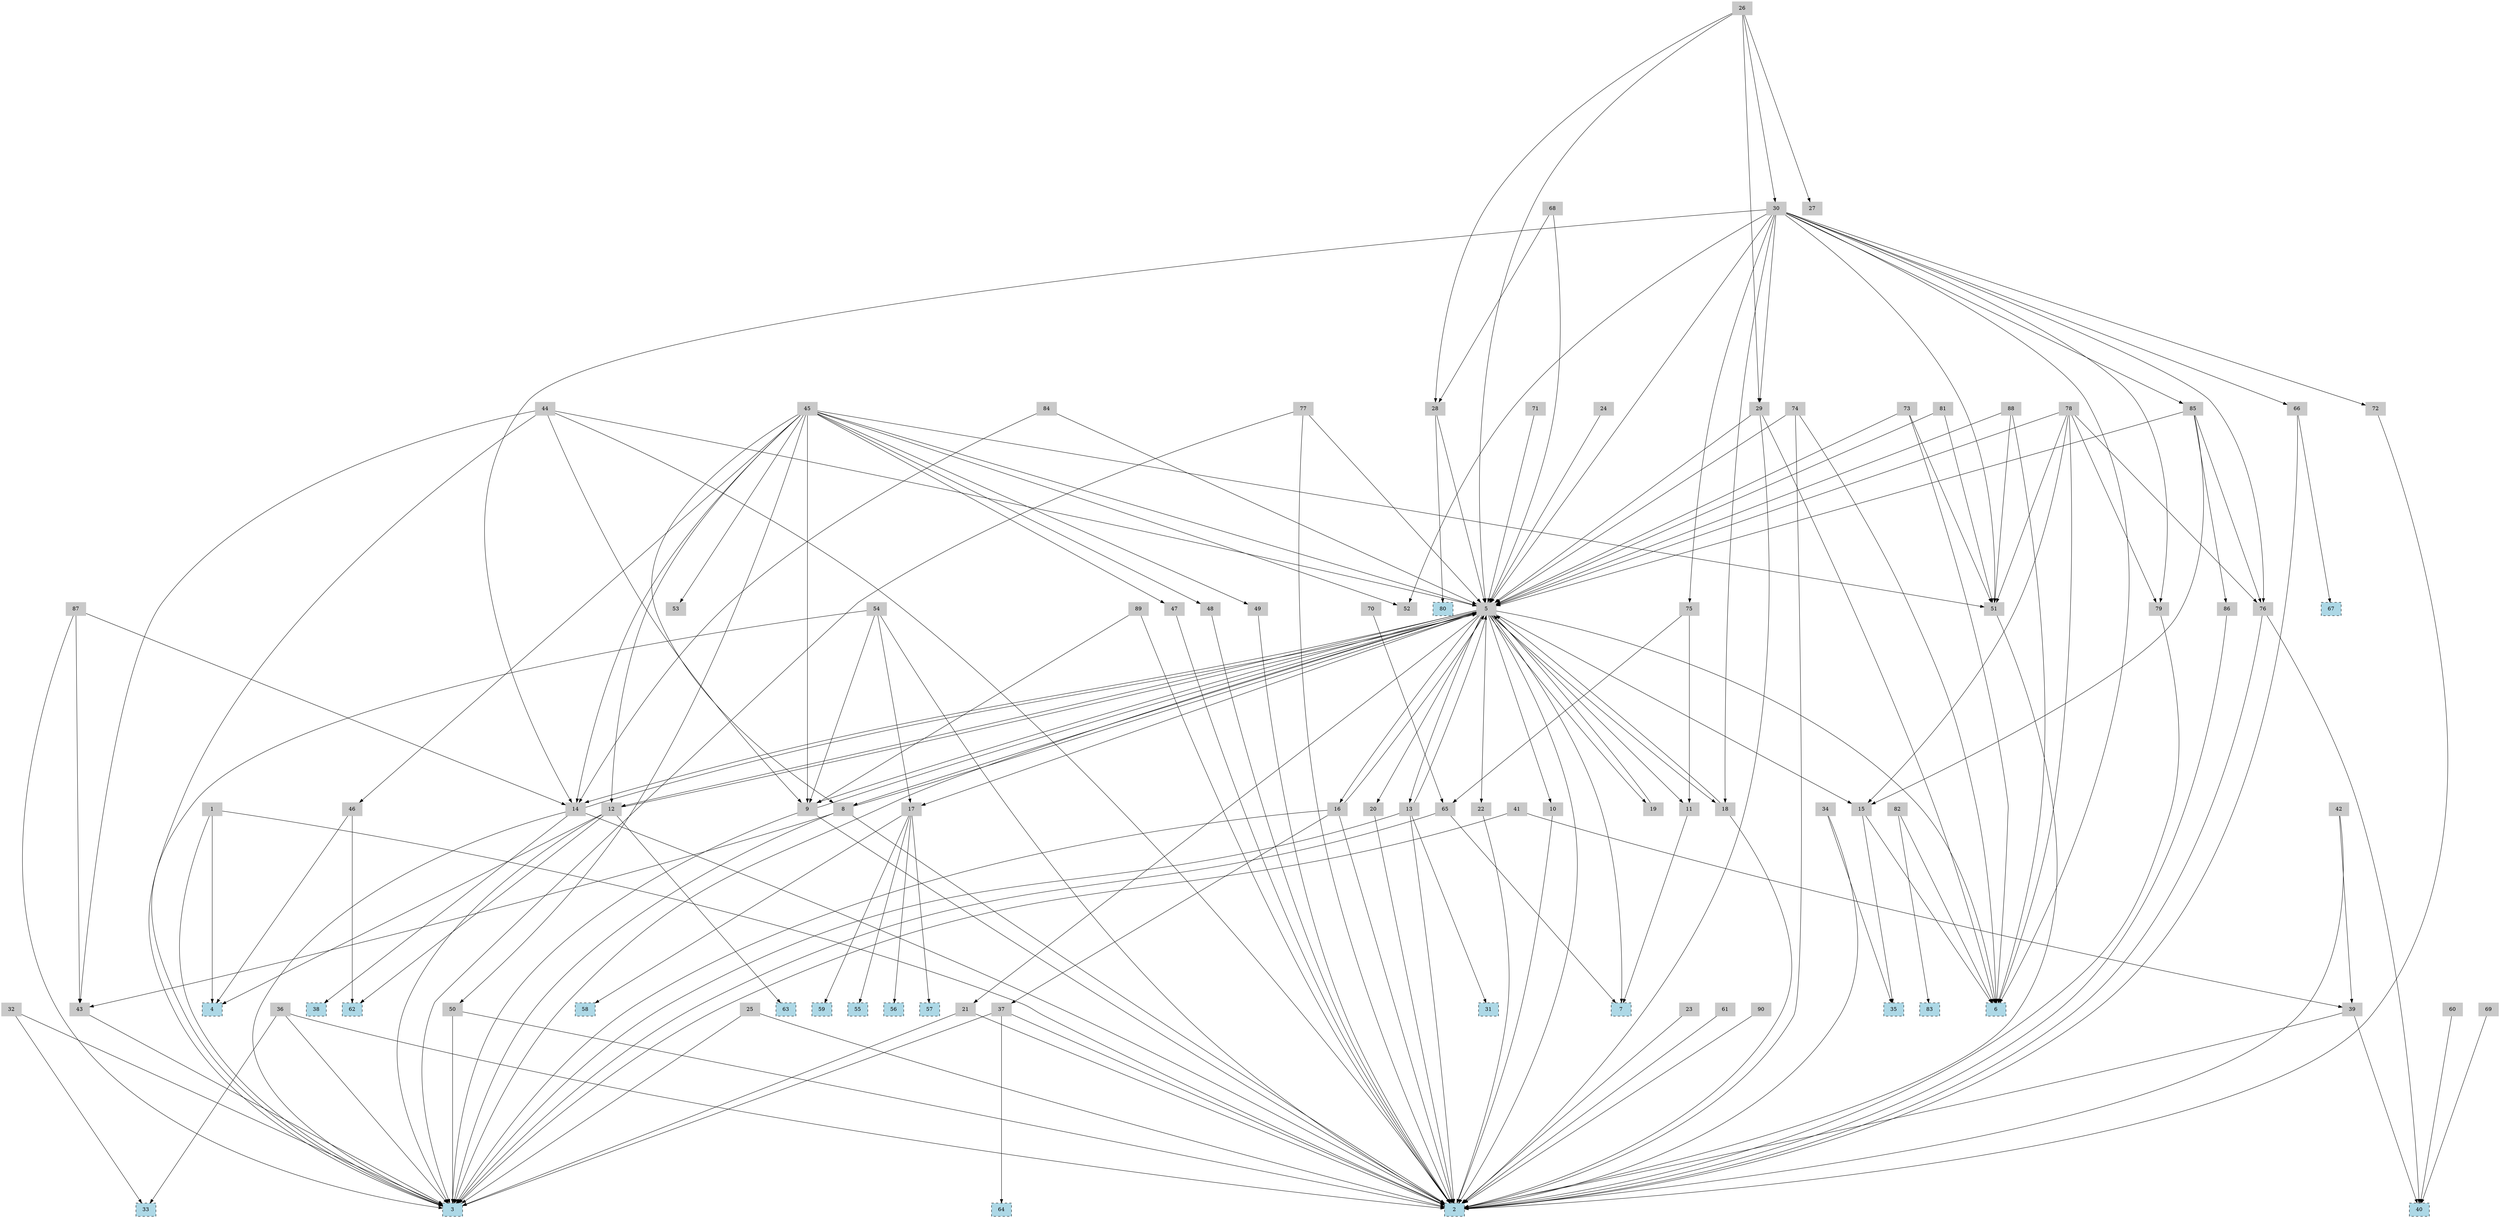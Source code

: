 
digraph deps {
  node [shape="record" style="filled,dashed" color="black" fillcolor="lightblue"];
  //edge [arrowhead=none];
  splines=true;
  nodesep=0.6;
  ranksep=7;
 "1" [style="filled" color="grey79" fillcolor="grey79"];
  "1" -> "2";
 "1" [style="filled" color="grey79" fillcolor="grey79"];
  "1" -> "3";
 "1" [style="filled" color="grey79" fillcolor="grey79"];
  "1" -> "4";
 "5" [style="filled" color="grey79" fillcolor="grey79"];
  "5" -> "2";
 "5" [style="filled" color="grey79" fillcolor="grey79"];
  "5" -> "3";
 "5" [style="filled" color="grey79" fillcolor="grey79"];
  "5" -> "6";
 "5" [style="filled" color="grey79" fillcolor="grey79"];
  "5" -> "7";
 "5" [style="filled" color="grey79" fillcolor="grey79"];
 "8" [style="filled" color="grey79" fillcolor="grey79"];
  "5" -> "8";
 "5" [style="filled" color="grey79" fillcolor="grey79"];
 "9" [style="filled" color="grey79" fillcolor="grey79"];
  "5" -> "9";
 "5" [style="filled" color="grey79" fillcolor="grey79"];
 "10" [style="filled" color="grey79" fillcolor="grey79"];
  "5" -> "10";
 "5" [style="filled" color="grey79" fillcolor="grey79"];
 "11" [style="filled" color="grey79" fillcolor="grey79"];
  "5" -> "11";
 "5" [style="filled" color="grey79" fillcolor="grey79"];
 "12" [style="filled" color="grey79" fillcolor="grey79"];
  "5" -> "12";
 "5" [style="filled" color="grey79" fillcolor="grey79"];
 "13" [style="filled" color="grey79" fillcolor="grey79"];
  "5" -> "13";
 "5" [style="filled" color="grey79" fillcolor="grey79"];
 "14" [style="filled" color="grey79" fillcolor="grey79"];
  "5" -> "14";
 "5" [style="filled" color="grey79" fillcolor="grey79"];
 "15" [style="filled" color="grey79" fillcolor="grey79"];
  "5" -> "15";
 "5" [style="filled" color="grey79" fillcolor="grey79"];
 "16" [style="filled" color="grey79" fillcolor="grey79"];
  "5" -> "16";
 "5" [style="filled" color="grey79" fillcolor="grey79"];
 "17" [style="filled" color="grey79" fillcolor="grey79"];
  "5" -> "17";
 "5" [style="filled" color="grey79" fillcolor="grey79"];
 "18" [style="filled" color="grey79" fillcolor="grey79"];
  "5" -> "18";
 "5" [style="filled" color="grey79" fillcolor="grey79"];
 "19" [style="filled" color="grey79" fillcolor="grey79"];
  "5" -> "19";
 "5" [style="filled" color="grey79" fillcolor="grey79"];
 "20" [style="filled" color="grey79" fillcolor="grey79"];
  "5" -> "20";
 "5" [style="filled" color="grey79" fillcolor="grey79"];
 "21" [style="filled" color="grey79" fillcolor="grey79"];
  "5" -> "21";
 "5" [style="filled" color="grey79" fillcolor="grey79"];
 "22" [style="filled" color="grey79" fillcolor="grey79"];
  "5" -> "22";
 "9" [style="filled" color="grey79" fillcolor="grey79"];
  "9" -> "3";
 "9" [style="filled" color="grey79" fillcolor="grey79"];
 "5" [style="filled" color="grey79" fillcolor="grey79"];
  "9" -> "5";
 "9" [style="filled" color="grey79" fillcolor="grey79"];
  "9" -> "2";
 "23" [style="filled" color="grey79" fillcolor="grey79"];
  "23" -> "2";
 "24" [style="filled" color="grey79" fillcolor="grey79"];
 "5" [style="filled" color="grey79" fillcolor="grey79"];
  "24" -> "5";
 "25" [style="filled" color="grey79" fillcolor="grey79"];
  "25" -> "2";
 "25" [style="filled" color="grey79" fillcolor="grey79"];
  "25" -> "3";
 "26" [style="filled" color="grey79" fillcolor="grey79"];
 "27" [style="filled" color="grey79" fillcolor="grey79"];
  "26" -> "27";
 "26" [style="filled" color="grey79" fillcolor="grey79"];
 "28" [style="filled" color="grey79" fillcolor="grey79"];
  "26" -> "28";
 "26" [style="filled" color="grey79" fillcolor="grey79"];
 "29" [style="filled" color="grey79" fillcolor="grey79"];
  "26" -> "29";
 "26" [style="filled" color="grey79" fillcolor="grey79"];
 "5" [style="filled" color="grey79" fillcolor="grey79"];
  "26" -> "5";
 "26" [style="filled" color="grey79" fillcolor="grey79"];
 "30" [style="filled" color="grey79" fillcolor="grey79"];
  "26" -> "30";
 "13" [style="filled" color="grey79" fillcolor="grey79"];
  "13" -> "2";
 "13" [style="filled" color="grey79" fillcolor="grey79"];
  "13" -> "3";
 "13" [style="filled" color="grey79" fillcolor="grey79"];
 "5" [style="filled" color="grey79" fillcolor="grey79"];
  "13" -> "5";
 "13" [style="filled" color="grey79" fillcolor="grey79"];
  "13" -> "31";
 "32" [style="filled" color="grey79" fillcolor="grey79"];
  "32" -> "3";
 "32" [style="filled" color="grey79" fillcolor="grey79"];
  "32" -> "33";
 "34" [style="filled" color="grey79" fillcolor="grey79"];
  "34" -> "2";
 "34" [style="filled" color="grey79" fillcolor="grey79"];
  "34" -> "35";
 "36" [style="filled" color="grey79" fillcolor="grey79"];
  "36" -> "2";
 "36" [style="filled" color="grey79" fillcolor="grey79"];
  "36" -> "33";
 "36" [style="filled" color="grey79" fillcolor="grey79"];
  "36" -> "3";
 "16" [style="filled" color="grey79" fillcolor="grey79"];
  "16" -> "3";
 "16" [style="filled" color="grey79" fillcolor="grey79"];
  "16" -> "2";
 "16" [style="filled" color="grey79" fillcolor="grey79"];
 "5" [style="filled" color="grey79" fillcolor="grey79"];
  "16" -> "5";
 "16" [style="filled" color="grey79" fillcolor="grey79"];
 "37" [style="filled" color="grey79" fillcolor="grey79"];
  "16" -> "37";
 "14" [style="filled" color="grey79" fillcolor="grey79"];
  "14" -> "38";
 "14" [style="filled" color="grey79" fillcolor="grey79"];
  "14" -> "3";
 "14" [style="filled" color="grey79" fillcolor="grey79"];
  "14" -> "2";
 "14" [style="filled" color="grey79" fillcolor="grey79"];
 "5" [style="filled" color="grey79" fillcolor="grey79"];
  "14" -> "5";
 "39" [style="filled" color="grey79" fillcolor="grey79"];
  "39" -> "40";
 "39" [style="filled" color="grey79" fillcolor="grey79"];
  "39" -> "2";
 "41" [style="filled" color="grey79" fillcolor="grey79"];
 "39" [style="filled" color="grey79" fillcolor="grey79"];
  "41" -> "39";
 "41" [style="filled" color="grey79" fillcolor="grey79"];
  "41" -> "3";
 "42" [style="filled" color="grey79" fillcolor="grey79"];
  "42" -> "2";
 "42" [style="filled" color="grey79" fillcolor="grey79"];
 "39" [style="filled" color="grey79" fillcolor="grey79"];
  "42" -> "39";
 "43" [style="filled" color="grey79" fillcolor="grey79"];
  "43" -> "3";
 "44" [style="filled" color="grey79" fillcolor="grey79"];
  "44" -> "3";
 "44" [style="filled" color="grey79" fillcolor="grey79"];
 "9" [style="filled" color="grey79" fillcolor="grey79"];
  "44" -> "9";
 "44" [style="filled" color="grey79" fillcolor="grey79"];
 "5" [style="filled" color="grey79" fillcolor="grey79"];
  "44" -> "5";
 "44" [style="filled" color="grey79" fillcolor="grey79"];
 "43" [style="filled" color="grey79" fillcolor="grey79"];
  "44" -> "43";
 "44" [style="filled" color="grey79" fillcolor="grey79"];
  "44" -> "2";
 "15" [style="filled" color="grey79" fillcolor="grey79"];
  "15" -> "6";
 "15" [style="filled" color="grey79" fillcolor="grey79"];
  "15" -> "35";
 "45" [style="filled" color="grey79" fillcolor="grey79"];
 "5" [style="filled" color="grey79" fillcolor="grey79"];
  "45" -> "5";
 "45" [style="filled" color="grey79" fillcolor="grey79"];
 "9" [style="filled" color="grey79" fillcolor="grey79"];
  "45" -> "9";
 "45" [style="filled" color="grey79" fillcolor="grey79"];
 "8" [style="filled" color="grey79" fillcolor="grey79"];
  "45" -> "8";
 "45" [style="filled" color="grey79" fillcolor="grey79"];
 "14" [style="filled" color="grey79" fillcolor="grey79"];
  "45" -> "14";
 "45" [style="filled" color="grey79" fillcolor="grey79"];
 "46" [style="filled" color="grey79" fillcolor="grey79"];
  "45" -> "46";
 "45" [style="filled" color="grey79" fillcolor="grey79"];
 "47" [style="filled" color="grey79" fillcolor="grey79"];
  "45" -> "47";
 "45" [style="filled" color="grey79" fillcolor="grey79"];
 "48" [style="filled" color="grey79" fillcolor="grey79"];
  "45" -> "48";
 "45" [style="filled" color="grey79" fillcolor="grey79"];
 "49" [style="filled" color="grey79" fillcolor="grey79"];
  "45" -> "49";
 "45" [style="filled" color="grey79" fillcolor="grey79"];
 "50" [style="filled" color="grey79" fillcolor="grey79"];
  "45" -> "50";
 "45" [style="filled" color="grey79" fillcolor="grey79"];
 "12" [style="filled" color="grey79" fillcolor="grey79"];
  "45" -> "12";
 "45" [style="filled" color="grey79" fillcolor="grey79"];
 "51" [style="filled" color="grey79" fillcolor="grey79"];
  "45" -> "51";
 "45" [style="filled" color="grey79" fillcolor="grey79"];
 "52" [style="filled" color="grey79" fillcolor="grey79"];
  "45" -> "52";
 "45" [style="filled" color="grey79" fillcolor="grey79"];
 "53" [style="filled" color="grey79" fillcolor="grey79"];
  "45" -> "53";
 "54" [style="filled" color="grey79" fillcolor="grey79"];
  "54" -> "3";
 "54" [style="filled" color="grey79" fillcolor="grey79"];
  "54" -> "2";
 "54" [style="filled" color="grey79" fillcolor="grey79"];
 "17" [style="filled" color="grey79" fillcolor="grey79"];
  "54" -> "17";
 "54" [style="filled" color="grey79" fillcolor="grey79"];
 "9" [style="filled" color="grey79" fillcolor="grey79"];
  "54" -> "9";
 "17" [style="filled" color="grey79" fillcolor="grey79"];
  "17" -> "55";
 "17" [style="filled" color="grey79" fillcolor="grey79"];
  "17" -> "56";
 "17" [style="filled" color="grey79" fillcolor="grey79"];
  "17" -> "57";
 "17" [style="filled" color="grey79" fillcolor="grey79"];
  "17" -> "58";
 "17" [style="filled" color="grey79" fillcolor="grey79"];
  "17" -> "59";
 "60" [style="filled" color="grey79" fillcolor="grey79"];
  "60" -> "40";
 "61" [style="filled" color="grey79" fillcolor="grey79"];
  "61" -> "2";
 "12" [style="filled" color="grey79" fillcolor="grey79"];
  "12" -> "3";
 "12" [style="filled" color="grey79" fillcolor="grey79"];
  "12" -> "4";
 "12" [style="filled" color="grey79" fillcolor="grey79"];
 "5" [style="filled" color="grey79" fillcolor="grey79"];
  "12" -> "5";
 "12" [style="filled" color="grey79" fillcolor="grey79"];
  "12" -> "62";
 "12" [style="filled" color="grey79" fillcolor="grey79"];
  "12" -> "63";
 "18" [style="filled" color="grey79" fillcolor="grey79"];
 "5" [style="filled" color="grey79" fillcolor="grey79"];
  "18" -> "5";
 "18" [style="filled" color="grey79" fillcolor="grey79"];
  "18" -> "2";
 "37" [style="filled" color="grey79" fillcolor="grey79"];
  "37" -> "2";
 "37" [style="filled" color="grey79" fillcolor="grey79"];
  "37" -> "3";
 "37" [style="filled" color="grey79" fillcolor="grey79"];
  "37" -> "64";
 "65" [style="filled" color="grey79" fillcolor="grey79"];
  "65" -> "7";
 "65" [style="filled" color="grey79" fillcolor="grey79"];
  "65" -> "3";
 "66" [style="filled" color="grey79" fillcolor="grey79"];
  "66" -> "67";
 "66" [style="filled" color="grey79" fillcolor="grey79"];
  "66" -> "2";
 "29" [style="filled" color="grey79" fillcolor="grey79"];
  "29" -> "2";
 "29" [style="filled" color="grey79" fillcolor="grey79"];
  "29" -> "6";
 "29" [style="filled" color="grey79" fillcolor="grey79"];
 "5" [style="filled" color="grey79" fillcolor="grey79"];
  "29" -> "5";
 "68" [style="filled" color="grey79" fillcolor="grey79"];
 "5" [style="filled" color="grey79" fillcolor="grey79"];
  "68" -> "5";
 "68" [style="filled" color="grey79" fillcolor="grey79"];
 "28" [style="filled" color="grey79" fillcolor="grey79"];
  "68" -> "28";
 "22" [style="filled" color="grey79" fillcolor="grey79"];
  "22" -> "2";
 "69" [style="filled" color="grey79" fillcolor="grey79"];
  "69" -> "40";
 "8" [style="filled" color="grey79" fillcolor="grey79"];
 "5" [style="filled" color="grey79" fillcolor="grey79"];
  "8" -> "5";
 "8" [style="filled" color="grey79" fillcolor="grey79"];
 "43" [style="filled" color="grey79" fillcolor="grey79"];
  "8" -> "43";
 "8" [style="filled" color="grey79" fillcolor="grey79"];
  "8" -> "2";
 "8" [style="filled" color="grey79" fillcolor="grey79"];
  "8" -> "3";
 "19" [style="filled" color="grey79" fillcolor="grey79"];
 "5" [style="filled" color="grey79" fillcolor="grey79"];
  "19" -> "5";
 "11" [style="filled" color="grey79" fillcolor="grey79"];
  "11" -> "7";
 "70" [style="filled" color="grey79" fillcolor="grey79"];
 "65" [style="filled" color="grey79" fillcolor="grey79"];
  "70" -> "65";
 "71" [style="filled" color="grey79" fillcolor="grey79"];
 "5" [style="filled" color="grey79" fillcolor="grey79"];
  "71" -> "5";
 "20" [style="filled" color="grey79" fillcolor="grey79"];
  "20" -> "2";
 "10" [style="filled" color="grey79" fillcolor="grey79"];
  "10" -> "2";
 "72" [style="filled" color="grey79" fillcolor="grey79"];
  "72" -> "2";
 "73" [style="filled" color="grey79" fillcolor="grey79"];
 "5" [style="filled" color="grey79" fillcolor="grey79"];
  "73" -> "5";
 "73" [style="filled" color="grey79" fillcolor="grey79"];
  "73" -> "6";
 "73" [style="filled" color="grey79" fillcolor="grey79"];
 "51" [style="filled" color="grey79" fillcolor="grey79"];
  "73" -> "51";
 "74" [style="filled" color="grey79" fillcolor="grey79"];
  "74" -> "6";
 "74" [style="filled" color="grey79" fillcolor="grey79"];
 "5" [style="filled" color="grey79" fillcolor="grey79"];
  "74" -> "5";
 "74" [style="filled" color="grey79" fillcolor="grey79"];
  "74" -> "2";
 "47" [style="filled" color="grey79" fillcolor="grey79"];
  "47" -> "2";
 "75" [style="filled" color="grey79" fillcolor="grey79"];
 "11" [style="filled" color="grey79" fillcolor="grey79"];
  "75" -> "11";
 "75" [style="filled" color="grey79" fillcolor="grey79"];
 "65" [style="filled" color="grey79" fillcolor="grey79"];
  "75" -> "65";
 "76" [style="filled" color="grey79" fillcolor="grey79"];
  "76" -> "40";
 "76" [style="filled" color="grey79" fillcolor="grey79"];
  "76" -> "2";
 "48" [style="filled" color="grey79" fillcolor="grey79"];
  "48" -> "2";
 "77" [style="filled" color="grey79" fillcolor="grey79"];
  "77" -> "2";
 "77" [style="filled" color="grey79" fillcolor="grey79"];
  "77" -> "3";
 "77" [style="filled" color="grey79" fillcolor="grey79"];
 "5" [style="filled" color="grey79" fillcolor="grey79"];
  "77" -> "5";
 "46" [style="filled" color="grey79" fillcolor="grey79"];
  "46" -> "4";
 "46" [style="filled" color="grey79" fillcolor="grey79"];
  "46" -> "62";
 "78" [style="filled" color="grey79" fillcolor="grey79"];
  "78" -> "6";
 "78" [style="filled" color="grey79" fillcolor="grey79"];
 "5" [style="filled" color="grey79" fillcolor="grey79"];
  "78" -> "5";
 "78" [style="filled" color="grey79" fillcolor="grey79"];
 "51" [style="filled" color="grey79" fillcolor="grey79"];
  "78" -> "51";
 "78" [style="filled" color="grey79" fillcolor="grey79"];
 "76" [style="filled" color="grey79" fillcolor="grey79"];
  "78" -> "76";
 "78" [style="filled" color="grey79" fillcolor="grey79"];
 "79" [style="filled" color="grey79" fillcolor="grey79"];
  "78" -> "79";
 "78" [style="filled" color="grey79" fillcolor="grey79"];
 "15" [style="filled" color="grey79" fillcolor="grey79"];
  "78" -> "15";
 "50" [style="filled" color="grey79" fillcolor="grey79"];
  "50" -> "3";
 "50" [style="filled" color="grey79" fillcolor="grey79"];
  "50" -> "2";
 "49" [style="filled" color="grey79" fillcolor="grey79"];
  "49" -> "2";
 "28" [style="filled" color="grey79" fillcolor="grey79"];
 "5" [style="filled" color="grey79" fillcolor="grey79"];
  "28" -> "5";
 "28" [style="filled" color="grey79" fillcolor="grey79"];
  "28" -> "80";
 "81" [style="filled" color="grey79" fillcolor="grey79"];
 "5" [style="filled" color="grey79" fillcolor="grey79"];
  "81" -> "5";
 "81" [style="filled" color="grey79" fillcolor="grey79"];
 "51" [style="filled" color="grey79" fillcolor="grey79"];
  "81" -> "51";
 "21" [style="filled" color="grey79" fillcolor="grey79"];
  "21" -> "2";
 "21" [style="filled" color="grey79" fillcolor="grey79"];
  "21" -> "3";
 "82" [style="filled" color="grey79" fillcolor="grey79"];
  "82" -> "6";
 "82" [style="filled" color="grey79" fillcolor="grey79"];
  "82" -> "83";
 "84" [style="filled" color="grey79" fillcolor="grey79"];
 "5" [style="filled" color="grey79" fillcolor="grey79"];
  "84" -> "5";
 "84" [style="filled" color="grey79" fillcolor="grey79"];
 "14" [style="filled" color="grey79" fillcolor="grey79"];
  "84" -> "14";
 "30" [style="filled" color="grey79" fillcolor="grey79"];
 "51" [style="filled" color="grey79" fillcolor="grey79"];
  "30" -> "51";
 "30" [style="filled" color="grey79" fillcolor="grey79"];
 "14" [style="filled" color="grey79" fillcolor="grey79"];
  "30" -> "14";
 "30" [style="filled" color="grey79" fillcolor="grey79"];
 "72" [style="filled" color="grey79" fillcolor="grey79"];
  "30" -> "72";
 "30" [style="filled" color="grey79" fillcolor="grey79"];
 "76" [style="filled" color="grey79" fillcolor="grey79"];
  "30" -> "76";
 "30" [style="filled" color="grey79" fillcolor="grey79"];
 "52" [style="filled" color="grey79" fillcolor="grey79"];
  "30" -> "52";
 "30" [style="filled" color="grey79" fillcolor="grey79"];
 "66" [style="filled" color="grey79" fillcolor="grey79"];
  "30" -> "66";
 "30" [style="filled" color="grey79" fillcolor="grey79"];
 "75" [style="filled" color="grey79" fillcolor="grey79"];
  "30" -> "75";
 "30" [style="filled" color="grey79" fillcolor="grey79"];
 "5" [style="filled" color="grey79" fillcolor="grey79"];
  "30" -> "5";
 "30" [style="filled" color="grey79" fillcolor="grey79"];
 "79" [style="filled" color="grey79" fillcolor="grey79"];
  "30" -> "79";
 "30" [style="filled" color="grey79" fillcolor="grey79"];
 "85" [style="filled" color="grey79" fillcolor="grey79"];
  "30" -> "85";
 "30" [style="filled" color="grey79" fillcolor="grey79"];
 "18" [style="filled" color="grey79" fillcolor="grey79"];
  "30" -> "18";
 "30" [style="filled" color="grey79" fillcolor="grey79"];
 "29" [style="filled" color="grey79" fillcolor="grey79"];
  "30" -> "29";
 "30" [style="filled" color="grey79" fillcolor="grey79"];
  "30" -> "6";
 "86" [style="filled" color="grey79" fillcolor="grey79"];
  "86" -> "2";
 "51" [style="filled" color="grey79" fillcolor="grey79"];
  "51" -> "2";
 "87" [style="filled" color="grey79" fillcolor="grey79"];
  "87" -> "3";
 "87" [style="filled" color="grey79" fillcolor="grey79"];
 "43" [style="filled" color="grey79" fillcolor="grey79"];
  "87" -> "43";
 "87" [style="filled" color="grey79" fillcolor="grey79"];
 "14" [style="filled" color="grey79" fillcolor="grey79"];
  "87" -> "14";
 "88" [style="filled" color="grey79" fillcolor="grey79"];
 "51" [style="filled" color="grey79" fillcolor="grey79"];
  "88" -> "51";
 "88" [style="filled" color="grey79" fillcolor="grey79"];
  "88" -> "6";
 "88" [style="filled" color="grey79" fillcolor="grey79"];
 "5" [style="filled" color="grey79" fillcolor="grey79"];
  "88" -> "5";
 "89" [style="filled" color="grey79" fillcolor="grey79"];
  "89" -> "2";
 "89" [style="filled" color="grey79" fillcolor="grey79"];
 "9" [style="filled" color="grey79" fillcolor="grey79"];
  "89" -> "9";
 "79" [style="filled" color="grey79" fillcolor="grey79"];
  "79" -> "2";
 "85" [style="filled" color="grey79" fillcolor="grey79"];
 "5" [style="filled" color="grey79" fillcolor="grey79"];
  "85" -> "5";
 "85" [style="filled" color="grey79" fillcolor="grey79"];
 "86" [style="filled" color="grey79" fillcolor="grey79"];
  "85" -> "86";
 "85" [style="filled" color="grey79" fillcolor="grey79"];
 "15" [style="filled" color="grey79" fillcolor="grey79"];
  "85" -> "15";
 "85" [style="filled" color="grey79" fillcolor="grey79"];
 "76" [style="filled" color="grey79" fillcolor="grey79"];
  "85" -> "76";
 "90" [style="filled" color="grey79" fillcolor="grey79"];
  "90" -> "2";
}